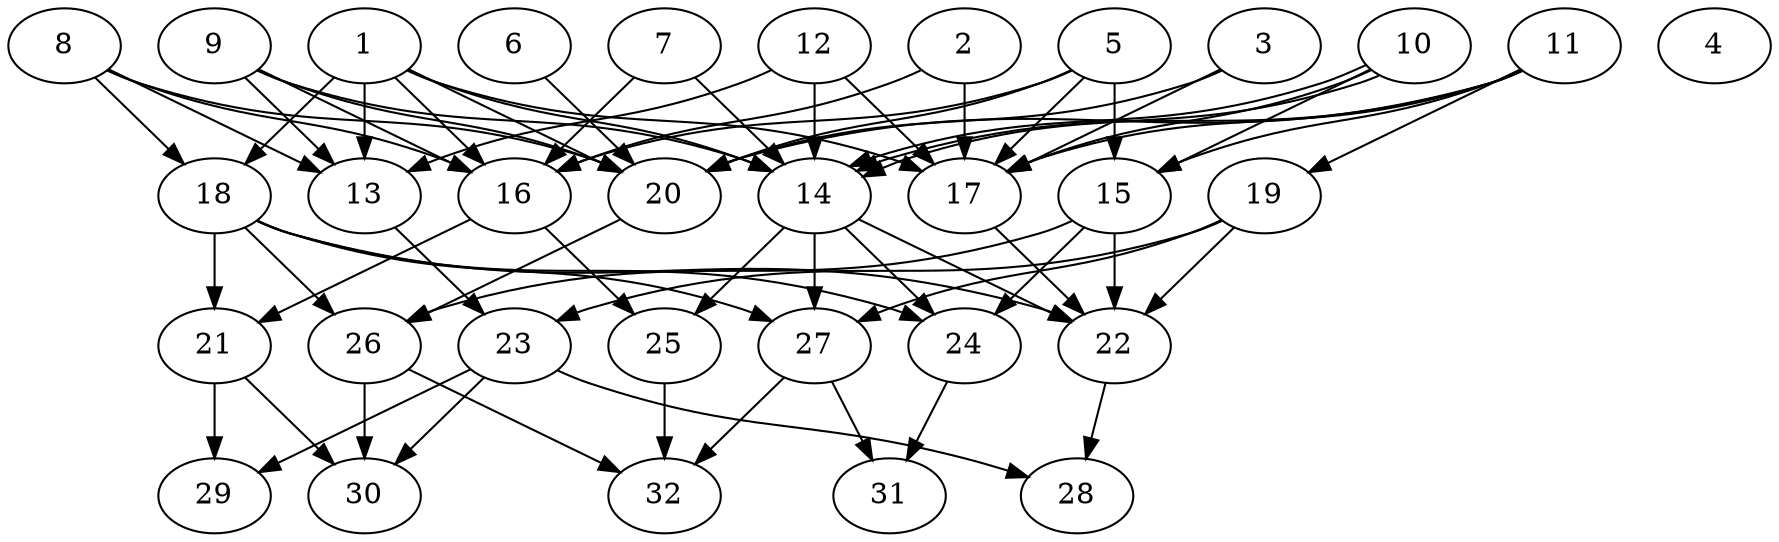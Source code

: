// DAG (tier=2-normal, mode=data, n=32, ccr=0.403, fat=0.663, density=0.577, regular=0.543, jump=0.112, mindata=2097152, maxdata=16777216)
// DAG automatically generated by daggen at Sun Aug 24 16:33:34 2025
// /home/ermia/Project/Environments/daggen/bin/daggen --dot --ccr 0.403 --fat 0.663 --regular 0.543 --density 0.577 --jump 0.112 --mindata 2097152 --maxdata 16777216 -n 32 
digraph G {
  1 [size="8501183538744254", alpha="0.10", expect_size="4250591769372127"]
  1 -> 13 [size ="500206688796672"]
  1 -> 14 [size ="500206688796672"]
  1 -> 16 [size ="500206688796672"]
  1 -> 17 [size ="500206688796672"]
  1 -> 18 [size ="500206688796672"]
  1 -> 20 [size ="500206688796672"]
  2 [size="62020594646724272", alpha="0.04", expect_size="31010297323362136"]
  2 -> 16 [size ="1478064978526208"]
  2 -> 17 [size ="1478064978526208"]
  3 [size="259348907783647168", alpha="0.08", expect_size="129674453891823584"]
  3 -> 17 [size ="249894652608512"]
  3 -> 20 [size ="249894652608512"]
  4 [size="37110190019501048", alpha="0.17", expect_size="18555095009750524"]
  5 [size="1347726929008705667072", alpha="0.06", expect_size="673863464504352833536"]
  5 -> 15 [size ="976093133668352"]
  5 -> 16 [size ="976093133668352"]
  5 -> 17 [size ="976093133668352"]
  5 -> 20 [size ="976093133668352"]
  6 [size="794674853075469184", alpha="0.12", expect_size="397337426537734592"]
  6 -> 20 [size ="294885080956928"]
  7 [size="3877446418797441318912", alpha="0.18", expect_size="1938723209398720659456"]
  7 -> 14 [size ="1974485083226112"]
  7 -> 16 [size ="1974485083226112"]
  8 [size="55397911806457240", alpha="0.20", expect_size="27698955903228620"]
  8 -> 13 [size ="936684459917312"]
  8 -> 16 [size ="936684459917312"]
  8 -> 18 [size ="936684459917312"]
  8 -> 20 [size ="936684459917312"]
  9 [size="32205024188728082432", alpha="0.17", expect_size="16102512094364041216"]
  9 -> 13 [size ="80978999508992"]
  9 -> 14 [size ="80978999508992"]
  9 -> 16 [size ="80978999508992"]
  9 -> 20 [size ="80978999508992"]
  10 [size="464311979666699190272", alpha="0.12", expect_size="232155989833349595136"]
  10 -> 14 [size ="479692851249152"]
  10 -> 14 [size ="479692851249152"]
  10 -> 15 [size ="479692851249152"]
  10 -> 17 [size ="479692851249152"]
  11 [size="70078578131954024", alpha="0.13", expect_size="35039289065977012"]
  11 -> 14 [size ="1150280322252800"]
  11 -> 15 [size ="1150280322252800"]
  11 -> 17 [size ="1150280322252800"]
  11 -> 19 [size ="1150280322252800"]
  11 -> 20 [size ="1150280322252800"]
  12 [size="185551921224876032000", alpha="0.17", expect_size="92775960612438016000"]
  12 -> 13 [size ="260255724339200"]
  12 -> 14 [size ="260255724339200"]
  12 -> 17 [size ="260255724339200"]
  13 [size="3533266759033676288", alpha="0.01", expect_size="1766633379516838144"]
  13 -> 23 [size ="1400496904470528"]
  14 [size="3897726728572941824", alpha="0.13", expect_size="1948863364286470912"]
  14 -> 22 [size ="1326284860817408"]
  14 -> 24 [size ="1326284860817408"]
  14 -> 25 [size ="1326284860817408"]
  14 -> 27 [size ="1326284860817408"]
  15 [size="2197498519801350", alpha="0.14", expect_size="1098749259900675"]
  15 -> 22 [size ="92128692666368"]
  15 -> 24 [size ="92128692666368"]
  15 -> 26 [size ="92128692666368"]
  16 [size="317657833255743488", alpha="0.05", expect_size="158828916627871744"]
  16 -> 21 [size ="198298673610752"]
  16 -> 25 [size ="198298673610752"]
  17 [size="241726286849652352", alpha="0.13", expect_size="120863143424826176"]
  17 -> 22 [size ="305725913956352"]
  18 [size="802463373071169664", alpha="0.05", expect_size="401231686535584832"]
  18 -> 21 [size ="884598519103488"]
  18 -> 22 [size ="884598519103488"]
  18 -> 24 [size ="884598519103488"]
  18 -> 26 [size ="884598519103488"]
  18 -> 27 [size ="884598519103488"]
  19 [size="78984511924207616000", alpha="0.08", expect_size="39492255962103808000"]
  19 -> 22 [size ="147271240908800"]
  19 -> 23 [size ="147271240908800"]
  19 -> 27 [size ="147271240908800"]
  20 [size="512379893788785472", alpha="0.01", expect_size="256189946894392736"]
  20 -> 26 [size ="344779514707968"]
  21 [size="359872603852466176", alpha="0.20", expect_size="179936301926233088"]
  21 -> 29 [size ="269209095372800"]
  21 -> 30 [size ="269209095372800"]
  22 [size="393799311117766361088", alpha="0.09", expect_size="196899655558883180544"]
  22 -> 28 [size ="429806806106112"]
  23 [size="38315257749888200", alpha="0.04", expect_size="19157628874944100"]
  23 -> 28 [size ="48560275980288"]
  23 -> 29 [size ="48560275980288"]
  23 -> 30 [size ="48560275980288"]
  24 [size="62996610988903360", alpha="0.19", expect_size="31498305494451680"]
  24 -> 31 [size ="1192907243520000"]
  25 [size="4362682472472596447232", alpha="0.11", expect_size="2181341236236298223616"]
  25 -> 32 [size ="2135956433928192"]
  26 [size="4532261352035224576", alpha="0.19", expect_size="2266130676017612288"]
  26 -> 30 [size ="1608891402027008"]
  26 -> 32 [size ="1608891402027008"]
  27 [size="467639699587084544", alpha="0.10", expect_size="233819849793542272"]
  27 -> 31 [size ="218444460982272"]
  27 -> 32 [size ="218444460982272"]
  28 [size="6592340839421406", alpha="0.08", expect_size="3296170419710703"]
  29 [size="1757285157343614", alpha="0.07", expect_size="878642578671807"]
  30 [size="256975252216704512", alpha="0.09", expect_size="128487626108352256"]
  31 [size="167577236242165661696", alpha="0.18", expect_size="83788618121082830848"]
  32 [size="2144309551050593927168", alpha="0.14", expect_size="1072154775525296963584"]
}